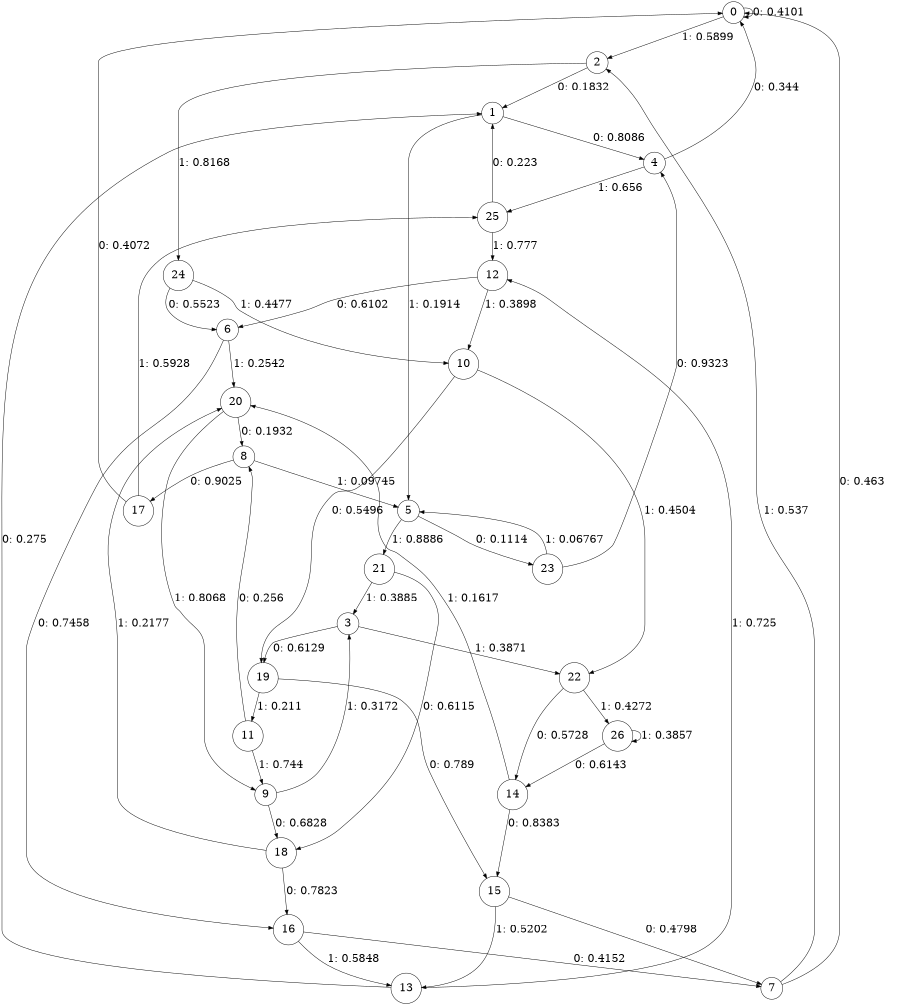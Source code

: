 digraph "ch45concat_phase3_L9" {
size = "6,8.5";
ratio = "fill";
node [shape = circle];
node [fontsize = 24];
edge [fontsize = 24];
0 -> 0 [label = "0: 0.4101   "];
0 -> 2 [label = "1: 0.5899   "];
1 -> 4 [label = "0: 0.8086   "];
1 -> 5 [label = "1: 0.1914   "];
2 -> 1 [label = "0: 0.1832   "];
2 -> 24 [label = "1: 0.8168   "];
3 -> 19 [label = "0: 0.6129   "];
3 -> 22 [label = "1: 0.3871   "];
4 -> 0 [label = "0: 0.344    "];
4 -> 25 [label = "1: 0.656    "];
5 -> 23 [label = "0: 0.1114   "];
5 -> 21 [label = "1: 0.8886   "];
6 -> 16 [label = "0: 0.7458   "];
6 -> 20 [label = "1: 0.2542   "];
7 -> 0 [label = "0: 0.463    "];
7 -> 2 [label = "1: 0.537    "];
8 -> 17 [label = "0: 0.9025   "];
8 -> 5 [label = "1: 0.09745  "];
9 -> 18 [label = "0: 0.6828   "];
9 -> 3 [label = "1: 0.3172   "];
10 -> 19 [label = "0: 0.5496   "];
10 -> 22 [label = "1: 0.4504   "];
11 -> 8 [label = "0: 0.256    "];
11 -> 9 [label = "1: 0.744    "];
12 -> 6 [label = "0: 0.6102   "];
12 -> 10 [label = "1: 0.3898   "];
13 -> 1 [label = "0: 0.275    "];
13 -> 12 [label = "1: 0.725    "];
14 -> 15 [label = "0: 0.8383   "];
14 -> 20 [label = "1: 0.1617   "];
15 -> 7 [label = "0: 0.4798   "];
15 -> 13 [label = "1: 0.5202   "];
16 -> 7 [label = "0: 0.4152   "];
16 -> 13 [label = "1: 0.5848   "];
17 -> 0 [label = "0: 0.4072   "];
17 -> 25 [label = "1: 0.5928   "];
18 -> 16 [label = "0: 0.7823   "];
18 -> 20 [label = "1: 0.2177   "];
19 -> 15 [label = "0: 0.789    "];
19 -> 11 [label = "1: 0.211    "];
20 -> 8 [label = "0: 0.1932   "];
20 -> 9 [label = "1: 0.8068   "];
21 -> 18 [label = "0: 0.6115   "];
21 -> 3 [label = "1: 0.3885   "];
22 -> 14 [label = "0: 0.5728   "];
22 -> 26 [label = "1: 0.4272   "];
23 -> 4 [label = "0: 0.9323   "];
23 -> 5 [label = "1: 0.06767  "];
24 -> 6 [label = "0: 0.5523   "];
24 -> 10 [label = "1: 0.4477   "];
25 -> 1 [label = "0: 0.223    "];
25 -> 12 [label = "1: 0.777    "];
26 -> 14 [label = "0: 0.6143   "];
26 -> 26 [label = "1: 0.3857   "];
}